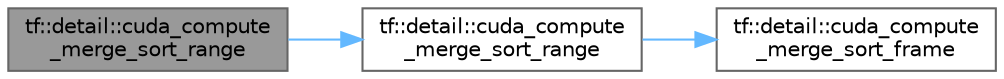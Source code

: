 digraph "tf::detail::cuda_compute_merge_sort_range"
{
 // LATEX_PDF_SIZE
  bgcolor="transparent";
  edge [fontname=Helvetica,fontsize=10,labelfontname=Helvetica,labelfontsize=10];
  node [fontname=Helvetica,fontsize=10,shape=box,height=0.2,width=0.4];
  rankdir="LR";
  Node1 [id="Node000001",label="tf::detail::cuda_compute\l_merge_sort_range",height=0.2,width=0.4,color="gray40", fillcolor="grey60", style="filled", fontcolor="black",tooltip=" "];
  Node1 -> Node2 [id="edge1_Node000001_Node000002",color="steelblue1",style="solid",tooltip=" "];
  Node2 [id="Node000002",label="tf::detail::cuda_compute\l_merge_sort_range",height=0.2,width=0.4,color="grey40", fillcolor="white", style="filled",URL="$namespacetf_1_1detail.html#a1a8d810065126154d47114e93bbfea57",tooltip=" "];
  Node2 -> Node3 [id="edge2_Node000002_Node000003",color="steelblue1",style="solid",tooltip=" "];
  Node3 [id="Node000003",label="tf::detail::cuda_compute\l_merge_sort_frame",height=0.2,width=0.4,color="grey40", fillcolor="white", style="filled",URL="$namespacetf_1_1detail.html#af2d7d0e939a7d1a07ced94221a24683c",tooltip=" "];
}
